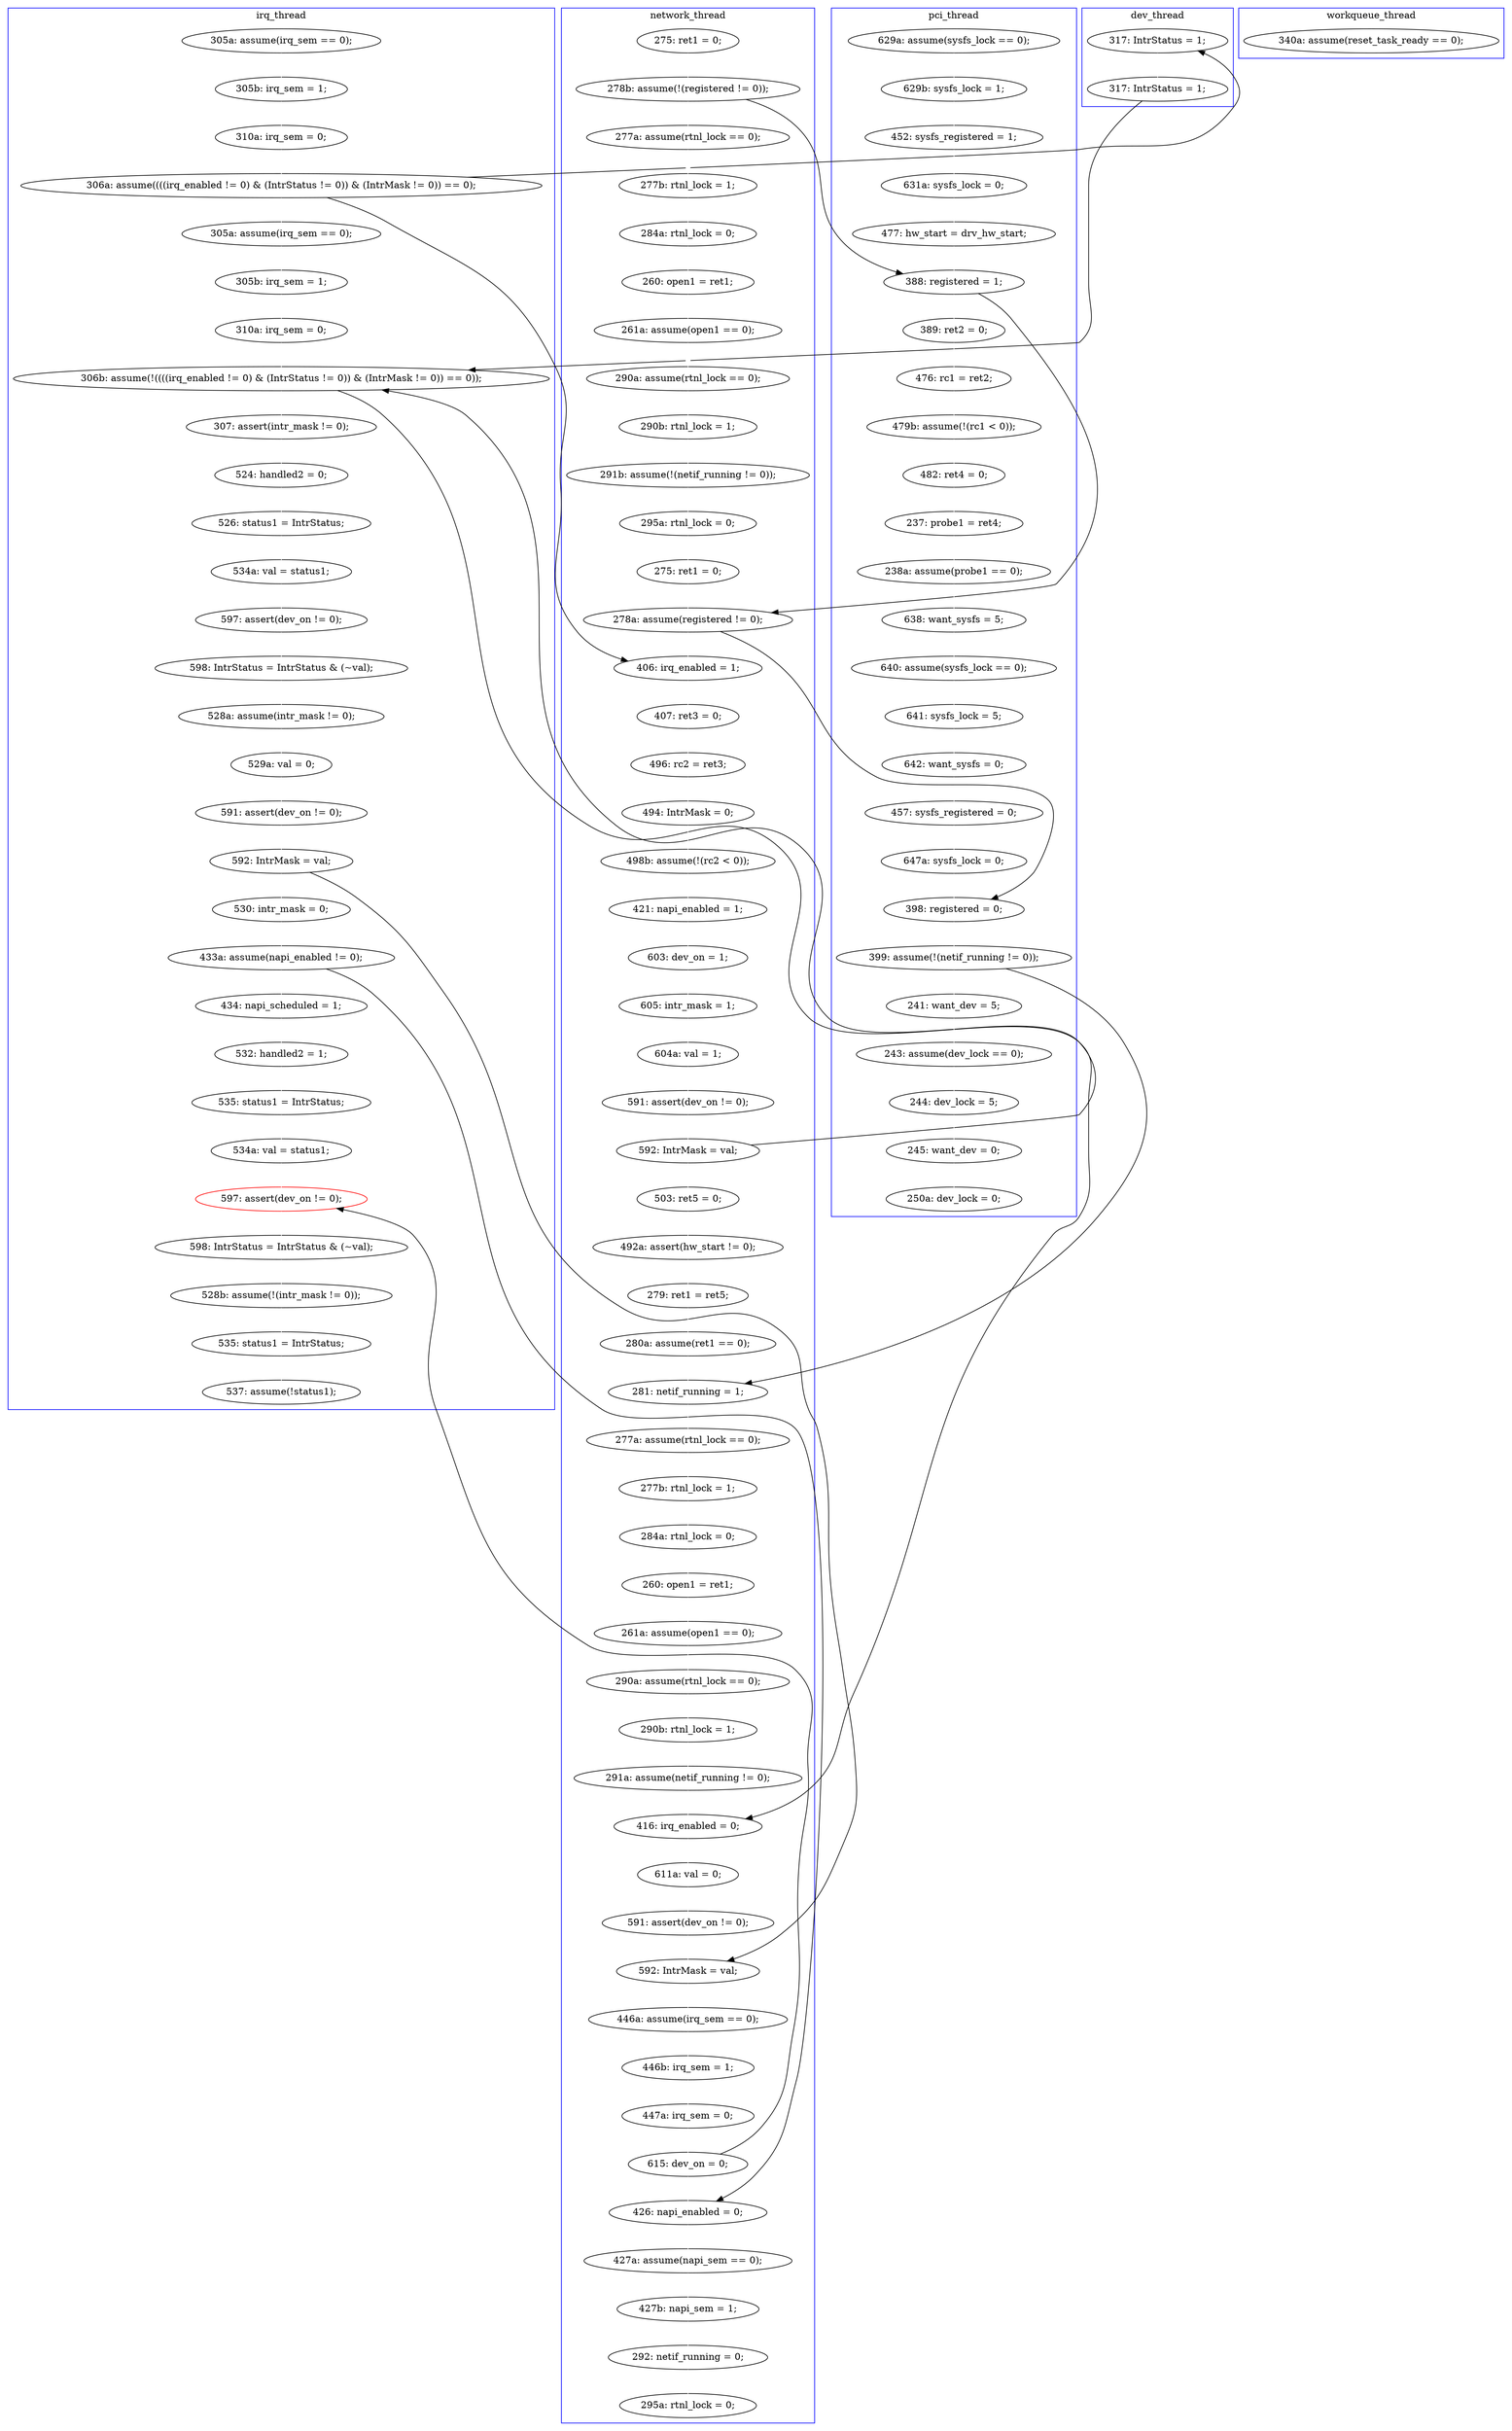 digraph Counterexample {
	215 -> 216 [color = white, style = solid]
	203 -> 204 [color = white, style = solid]
	160 -> 179 [color = white, style = solid]
	267 -> 268 [color = white, style = solid]
	204 -> 206 [color = white, style = solid]
	185 -> 187 [color = white, style = solid]
	224 -> 226 [color = white, style = solid]
	142 -> 143 [color = white, style = solid]
	236 -> 238 [color = white, style = solid]
	250 -> 266 [color = white, style = solid]
	36 -> 103 [color = black, style = solid, constraint = false]
	148 -> 158 [color = white, style = solid]
	123 -> 124 [color = white, style = solid]
	40 -> 41 [color = white, style = solid]
	181 -> 192 [color = white, style = solid]
	235 -> 236 [color = white, style = solid]
	171 -> 174 [color = white, style = solid]
	228 -> 232 [color = white, style = solid]
	216 -> 218 [color = white, style = solid]
	155 -> 159 [color = white, style = solid]
	247 -> 248 [color = white, style = solid]
	89 -> 94 [color = black, style = solid, constraint = false]
	133 -> 134 [color = white, style = solid]
	41 -> 42 [color = white, style = solid]
	175 -> 176 [color = white, style = solid]
	139 -> 147 [color = white, style = solid]
	68 -> 69 [color = white, style = solid]
	143 -> 157 [color = white, style = solid]
	197 -> 200 [color = white, style = solid]
	176 -> 180 [color = black, style = solid, constraint = false]
	258 -> 259 [color = white, style = solid]
	159 -> 160 [color = white, style = solid]
	112 -> 116 [color = white, style = solid]
	222 -> 223 [color = white, style = solid]
	29 -> 89 [color = black, style = solid, constraint = false]
	103 -> 104 [color = white, style = solid]
	200 -> 201 [color = white, style = solid]
	176 -> 194 [color = white, style = solid]
	26 -> 29 [color = white, style = solid]
	107 -> 109 [color = white, style = solid]
	90 -> 120 [color = white, style = solid]
	60 -> 62 [color = white, style = solid]
	206 -> 235 [color = white, style = solid]
	120 -> 123 [color = white, style = solid]
	255 -> 258 [color = white, style = solid]
	94 -> 175 [color = black, style = solid, constraint = false]
	179 -> 181 [color = white, style = solid]
	82 -> 92 [color = white, style = solid]
	32 -> 33 [color = white, style = solid]
	71 -> 82 [color = white, style = solid]
	53 -> 54 [color = white, style = solid]
	105 -> 107 [color = white, style = solid]
	141 -> 142 [color = white, style = solid]
	109 -> 112 [color = white, style = solid]
	187 -> 190 [color = white, style = solid]
	242 -> 246 [color = white, style = solid]
	272 -> 273 [color = white, style = solid]
	218 -> 228 [color = white, style = solid]
	190 -> 215 [color = white, style = solid]
	266 -> 267 [color = white, style = solid]
	268 -> 275 [color = white, style = solid]
	69 -> 71 [color = white, style = solid]
	45 -> 68 [color = white, style = solid]
	118 -> 133 [color = white, style = solid]
	238 -> 253 [color = white, style = solid]
	151 -> 155 [color = white, style = solid]
	159 -> 228 [color = black, style = solid, constraint = false]
	253 -> 255 [color = white, style = solid]
	54 -> 57 [color = white, style = solid]
	223 -> 224 [color = white, style = solid]
	128 -> 137 [color = white, style = solid]
	34 -> 36 [color = white, style = solid]
	92 -> 94 [color = white, style = solid]
	232 -> 240 [color = white, style = solid]
	240 -> 242 [color = white, style = solid]
	201 -> 203 [color = white, style = solid]
	94 -> 103 [color = white, style = solid]
	42 -> 45 [color = white, style = solid]
	125 -> 128 [color = white, style = solid]
	196 -> 197 [color = white, style = solid]
	89 -> 90 [color = white, style = solid]
	180 -> 183 [color = white, style = solid]
	57 -> 60 [color = white, style = solid]
	194 -> 222 [color = white, style = solid]
	137 -> 141 [color = white, style = solid]
	275 -> 276 [color = white, style = solid]
	192 -> 196 [color = white, style = solid]
	184 -> 185 [color = white, style = solid]
	248 -> 250 [color = white, style = solid]
	204 -> 242 [color = black, style = solid, constraint = false]
	158 -> 159 [color = black, style = solid, constraint = false]
	150 -> 151 [color = white, style = solid]
	250 -> 258 [color = black, style = solid, constraint = false]
	162 -> 175 [color = white, style = solid]
	62 -> 89 [color = white, style = solid]
	117 -> 118 [color = white, style = solid]
	134 -> 139 [color = white, style = solid]
	157 -> 162 [color = white, style = solid]
	235 -> 266 [color = black, style = solid, constraint = false]
	147 -> 171 [color = white, style = solid]
	174 -> 180 [color = white, style = solid]
	36 -> 150 [color = white, style = solid]
	39 -> 40 [color = white, style = solid]
	246 -> 247 [color = white, style = solid]
	183 -> 184 [color = white, style = solid]
	124 -> 125 [color = white, style = solid]
	259 -> 262 [color = white, style = solid]
	262 -> 272 [color = white, style = solid]
	134 -> 159 [color = black, style = solid, constraint = false]
	33 -> 34 [color = white, style = solid]
	116 -> 117 [color = white, style = solid]
	36 -> 148 [color = black, style = solid, constraint = false]
	104 -> 105 [color = white, style = solid]
	29 -> 39 [color = white, style = solid]
	subgraph cluster5 {
		label = workqueue_thread
		color = blue
		78  [label = "340a: assume(reset_task_ready == 0);"]
	}
	subgraph cluster7 {
		label = dev_thread
		color = blue
		158  [label = "317: IntrStatus = 1;"]
		148  [label = "317: IntrStatus = 1;"]
	}
	subgraph cluster1 {
		label = pci_thread
		color = blue
		128  [label = "238a: assume(probe1 == 0);"]
		124  [label = "482: ret4 = 0;"]
		89  [label = "388: registered = 1;"]
		137  [label = "638: want_sysfs = 5;"]
		60  [label = "631a: sysfs_lock = 0;"]
		224  [label = "245: want_dev = 0;"]
		194  [label = "241: want_dev = 5;"]
		141  [label = "640: assume(sysfs_lock == 0);"]
		54  [label = "629b: sysfs_lock = 1;"]
		142  [label = "641: sysfs_lock = 5;"]
		226  [label = "250a: dev_lock = 0;"]
		62  [label = "477: hw_start = drv_hw_start;"]
		90  [label = "389: ret2 = 0;"]
		222  [label = "243: assume(dev_lock == 0);"]
		175  [label = "398: registered = 0;"]
		123  [label = "479b: assume(!(rc1 < 0));"]
		176  [label = "399: assume(!(netif_running != 0));"]
		53  [label = "629a: assume(sysfs_lock == 0);"]
		125  [label = "237: probe1 = ret4;"]
		162  [label = "647a: sysfs_lock = 0;"]
		223  [label = "244: dev_lock = 5;"]
		120  [label = "476: rc1 = ret2;"]
		143  [label = "642: want_sysfs = 0;"]
		157  [label = "457: sysfs_registered = 0;"]
		57  [label = "452: sysfs_registered = 1;"]
	}
	subgraph cluster3 {
		label = irq_thread
		color = blue
		179  [label = "524: handled2 = 0;"]
		272  [label = "535: status1 = IntrStatus;"]
		155  [label = "310a: irq_sem = 0;"]
		206  [label = "530: intr_mask = 0;"]
		34  [label = "310a: irq_sem = 0;"]
		181  [label = "526: status1 = IntrStatus;"]
		262  [label = "528b: assume(!(intr_mask != 0));"]
		201  [label = "529a: val = 0;"]
		238  [label = "532: handled2 = 1;"]
		160  [label = "307: assert(intr_mask != 0);"]
		203  [label = "591: assert(dev_on != 0);"]
		197  [label = "598: IntrStatus = IntrStatus & (~val);"]
		258  [label = "597: assert(dev_on != 0);", color = red]
		33  [label = "305b: irq_sem = 1;"]
		159  [label = "306b: assume(!((((irq_enabled != 0) & (IntrStatus != 0)) & (IntrMask != 0)) == 0));"]
		192  [label = "534a: val = status1;"]
		150  [label = "305a: assume(irq_sem == 0);"]
		196  [label = "597: assert(dev_on != 0);"]
		32  [label = "305a: assume(irq_sem == 0);"]
		151  [label = "305b: irq_sem = 1;"]
		259  [label = "598: IntrStatus = IntrStatus & (~val);"]
		253  [label = "535: status1 = IntrStatus;"]
		273  [label = "537: assume(!status1);"]
		235  [label = "433a: assume(napi_enabled != 0);"]
		200  [label = "528a: assume(intr_mask != 0);"]
		255  [label = "534a: val = status1;"]
		236  [label = "434: napi_scheduled = 1;"]
		204  [label = "592: IntrMask = val;"]
		36  [label = "306a: assume((((irq_enabled != 0) & (IntrStatus != 0)) & (IntrMask != 0)) == 0);"]
	}
	subgraph cluster2 {
		label = network_thread
		color = blue
		116  [label = "603: dev_on = 1;"]
		82  [label = "295a: rtnl_lock = 0;"]
		107  [label = "494: IntrMask = 0;"]
		246  [label = "446a: assume(irq_sem == 0);"]
		248  [label = "447a: irq_sem = 0;"]
		118  [label = "604a: val = 1;"]
		183  [label = "277a: assume(rtnl_lock == 0);"]
		147  [label = "492a: assert(hw_start != 0);"]
		268  [label = "427b: napi_sem = 1;"]
		105  [label = "496: rc2 = ret3;"]
		171  [label = "279: ret1 = ret5;"]
		134  [label = "592: IntrMask = val;"]
		184  [label = "277b: rtnl_lock = 1;"]
		187  [label = "260: open1 = ret1;"]
		40  [label = "277b: rtnl_lock = 1;"]
		218  [label = "291a: assume(netif_running != 0);"]
		216  [label = "290b: rtnl_lock = 1;"]
		71  [label = "291b: assume(!(netif_running != 0));"]
		242  [label = "592: IntrMask = val;"]
		109  [label = "498b: assume(!(rc2 < 0));"]
		185  [label = "284a: rtnl_lock = 0;"]
		68  [label = "290a: assume(rtnl_lock == 0);"]
		69  [label = "290b: rtnl_lock = 1;"]
		42  [label = "260: open1 = ret1;"]
		240  [label = "591: assert(dev_on != 0);"]
		250  [label = "615: dev_on = 0;"]
		104  [label = "407: ret3 = 0;"]
		247  [label = "446b: irq_sem = 1;"]
		232  [label = "611a: val = 0;"]
		103  [label = "406: irq_enabled = 1;"]
		41  [label = "284a: rtnl_lock = 0;"]
		180  [label = "281: netif_running = 1;"]
		133  [label = "591: assert(dev_on != 0);"]
		45  [label = "261a: assume(open1 == 0);"]
		94  [label = "278a: assume(registered != 0);"]
		275  [label = "292: netif_running = 0;"]
		29  [label = "278b: assume(!(registered != 0));"]
		26  [label = "275: ret1 = 0;"]
		39  [label = "277a: assume(rtnl_lock == 0);"]
		92  [label = "275: ret1 = 0;"]
		215  [label = "290a: assume(rtnl_lock == 0);"]
		267  [label = "427a: assume(napi_sem == 0);"]
		228  [label = "416: irq_enabled = 0;"]
		117  [label = "605: intr_mask = 1;"]
		190  [label = "261a: assume(open1 == 0);"]
		112  [label = "421: napi_enabled = 1;"]
		174  [label = "280a: assume(ret1 == 0);"]
		276  [label = "295a: rtnl_lock = 0;"]
		266  [label = "426: napi_enabled = 0;"]
		139  [label = "503: ret5 = 0;"]
	}
}